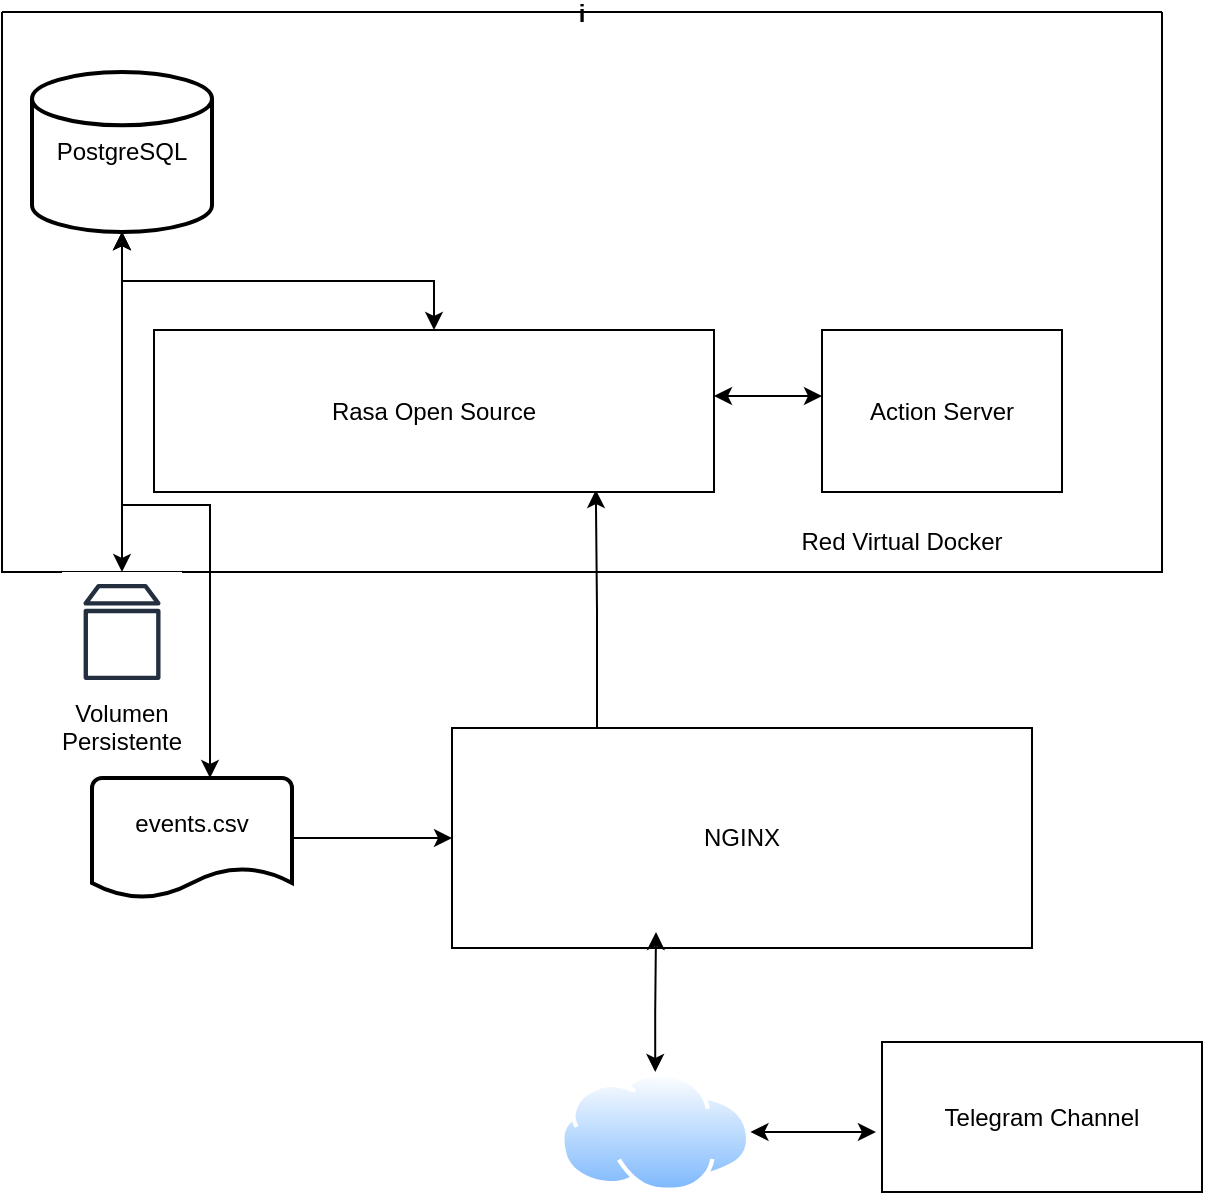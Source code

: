 <mxfile version="20.8.22" type="github">
  <diagram name="Page-1" id="qHd773pmfhCrxJTp6oCy">
    <mxGraphModel dx="1434" dy="718" grid="1" gridSize="10" guides="1" tooltips="1" connect="1" arrows="1" fold="1" page="1" pageScale="1" pageWidth="850" pageHeight="1100" math="0" shadow="0">
      <root>
        <mxCell id="0" />
        <mxCell id="1" parent="0" />
        <mxCell id="TlOcP1YvK-cGTRRSaQbj-1" style="edgeStyle=orthogonalEdgeStyle;rounded=0;orthogonalLoop=1;jettySize=auto;html=1;exitX=0.25;exitY=0;exitDx=0;exitDy=0;entryX=0.789;entryY=0.988;entryDx=0;entryDy=0;entryPerimeter=0;" edge="1" parent="1" source="o3UxUySIPo5IKs25dotd-6" target="o3UxUySIPo5IKs25dotd-5">
          <mxGeometry relative="1" as="geometry" />
        </mxCell>
        <mxCell id="o3UxUySIPo5IKs25dotd-6" value="NGINX" style="rounded=0;whiteSpace=wrap;html=1;" parent="1" vertex="1">
          <mxGeometry x="295" y="558" width="290" height="110" as="geometry" />
        </mxCell>
        <mxCell id="o3UxUySIPo5IKs25dotd-16" style="edgeStyle=orthogonalEdgeStyle;rounded=0;orthogonalLoop=1;jettySize=auto;html=1;startArrow=classic;startFill=1;" parent="1" source="o3UxUySIPo5IKs25dotd-12" edge="1">
          <mxGeometry relative="1" as="geometry">
            <mxPoint x="397" y="660" as="targetPoint" />
            <Array as="points">
              <mxPoint x="397" y="700" />
              <mxPoint x="397" y="700" />
            </Array>
          </mxGeometry>
        </mxCell>
        <mxCell id="TlOcP1YvK-cGTRRSaQbj-2" style="edgeStyle=orthogonalEdgeStyle;rounded=0;orthogonalLoop=1;jettySize=auto;html=1;exitX=1;exitY=0.5;exitDx=0;exitDy=0;entryX=-0.019;entryY=0.6;entryDx=0;entryDy=0;entryPerimeter=0;startArrow=classic;startFill=1;" edge="1" parent="1" source="o3UxUySIPo5IKs25dotd-12" target="o3UxUySIPo5IKs25dotd-13">
          <mxGeometry relative="1" as="geometry" />
        </mxCell>
        <mxCell id="o3UxUySIPo5IKs25dotd-12" value="" style="aspect=fixed;perimeter=ellipsePerimeter;html=1;align=center;shadow=0;dashed=0;spacingTop=3;image;image=img/lib/active_directory/internet_cloud.svg;" parent="1" vertex="1">
          <mxGeometry x="349" y="730" width="95.24" height="60" as="geometry" />
        </mxCell>
        <mxCell id="o3UxUySIPo5IKs25dotd-13" value="Telegram Channel" style="rounded=0;whiteSpace=wrap;html=1;" parent="1" vertex="1">
          <mxGeometry x="510" y="715" width="160" height="75" as="geometry" />
        </mxCell>
        <mxCell id="o3UxUySIPo5IKs25dotd-17" value="i" style="swimlane;startSize=0;" parent="1" vertex="1">
          <mxGeometry x="70" y="200" width="580" height="280" as="geometry">
            <mxRectangle x="60" y="200" width="50" height="40" as="alternateBounds" />
          </mxGeometry>
        </mxCell>
        <mxCell id="o3UxUySIPo5IKs25dotd-5" value="Rasa Open Source" style="rounded=0;whiteSpace=wrap;html=1;" parent="o3UxUySIPo5IKs25dotd-17" vertex="1">
          <mxGeometry x="76" y="159" width="280" height="81" as="geometry" />
        </mxCell>
        <mxCell id="o3UxUySIPo5IKs25dotd-18" value="" style="shape=image;html=1;verticalAlign=top;verticalLabelPosition=bottom;labelBackgroundColor=#ffffff;imageAspect=0;aspect=fixed;image=https://cdn1.iconfinder.com/data/icons/unicons-line-vol-3/24/docker-128.png" parent="o3UxUySIPo5IKs25dotd-17" vertex="1">
          <mxGeometry x="330" y="214" width="20" height="20" as="geometry" />
        </mxCell>
        <mxCell id="o3UxUySIPo5IKs25dotd-10" value="Action Server" style="rounded=0;whiteSpace=wrap;html=1;" parent="o3UxUySIPo5IKs25dotd-17" vertex="1">
          <mxGeometry x="410" y="159" width="120" height="81" as="geometry" />
        </mxCell>
        <mxCell id="o3UxUySIPo5IKs25dotd-11" style="edgeStyle=orthogonalEdgeStyle;rounded=0;orthogonalLoop=1;jettySize=auto;html=1;entryX=1;entryY=0.407;entryDx=0;entryDy=0;entryPerimeter=0;startArrow=classic;startFill=1;" parent="o3UxUySIPo5IKs25dotd-17" source="o3UxUySIPo5IKs25dotd-10" target="o3UxUySIPo5IKs25dotd-5" edge="1">
          <mxGeometry relative="1" as="geometry">
            <Array as="points">
              <mxPoint x="370" y="192" />
              <mxPoint x="370" y="192" />
            </Array>
          </mxGeometry>
        </mxCell>
        <mxCell id="o3UxUySIPo5IKs25dotd-19" value="" style="shape=image;html=1;verticalAlign=top;verticalLabelPosition=bottom;labelBackgroundColor=#ffffff;imageAspect=0;aspect=fixed;image=https://cdn1.iconfinder.com/data/icons/unicons-line-vol-3/24/docker-128.png" parent="o3UxUySIPo5IKs25dotd-17" vertex="1">
          <mxGeometry x="500" y="220" width="20" height="20" as="geometry" />
        </mxCell>
        <mxCell id="o3UxUySIPo5IKs25dotd-28" value="&lt;div&gt;Red Virtual Docker&lt;br&gt;&lt;/div&gt;" style="text;html=1;strokeColor=none;fillColor=none;align=center;verticalAlign=middle;whiteSpace=wrap;rounded=0;" parent="o3UxUySIPo5IKs25dotd-17" vertex="1">
          <mxGeometry x="380" y="250" width="140" height="30" as="geometry" />
        </mxCell>
        <mxCell id="o3UxUySIPo5IKs25dotd-1" value="PostgreSQL" style="strokeWidth=2;html=1;shape=mxgraph.flowchart.database;whiteSpace=wrap;" parent="o3UxUySIPo5IKs25dotd-17" vertex="1">
          <mxGeometry x="15" y="30" width="90" height="80" as="geometry" />
        </mxCell>
        <mxCell id="o3UxUySIPo5IKs25dotd-9" style="edgeStyle=orthogonalEdgeStyle;rounded=0;orthogonalLoop=1;jettySize=auto;html=1;entryX=0.5;entryY=1;entryDx=0;entryDy=0;entryPerimeter=0;startArrow=classic;startFill=1;" parent="o3UxUySIPo5IKs25dotd-17" source="o3UxUySIPo5IKs25dotd-5" target="o3UxUySIPo5IKs25dotd-1" edge="1">
          <mxGeometry relative="1" as="geometry" />
        </mxCell>
        <mxCell id="o3UxUySIPo5IKs25dotd-21" value="" style="shape=image;html=1;verticalAlign=top;verticalLabelPosition=bottom;labelBackgroundColor=#ffffff;imageAspect=0;aspect=fixed;image=https://cdn1.iconfinder.com/data/icons/unicons-line-vol-3/24/docker-128.png" parent="o3UxUySIPo5IKs25dotd-17" vertex="1">
          <mxGeometry x="76" y="80" width="20" height="20" as="geometry" />
        </mxCell>
        <mxCell id="o3UxUySIPo5IKs25dotd-23" value="" style="edgeStyle=orthogonalEdgeStyle;rounded=0;orthogonalLoop=1;jettySize=auto;html=1;startArrow=classic;startFill=1;" parent="1" source="o3UxUySIPo5IKs25dotd-22" target="o3UxUySIPo5IKs25dotd-1" edge="1">
          <mxGeometry relative="1" as="geometry" />
        </mxCell>
        <mxCell id="o3UxUySIPo5IKs25dotd-22" value="" style="sketch=0;outlineConnect=0;fontColor=#232F3E;gradientColor=none;strokeColor=#232F3E;fillColor=#ffffff;dashed=0;verticalLabelPosition=bottom;verticalAlign=top;align=center;html=1;fontSize=12;fontStyle=0;aspect=fixed;shape=mxgraph.aws4.resourceIcon;resIcon=mxgraph.aws4.volume;" parent="1" vertex="1">
          <mxGeometry x="100" y="480" width="60" height="60" as="geometry" />
        </mxCell>
        <mxCell id="o3UxUySIPo5IKs25dotd-25" value="&lt;div&gt;Volumen Persistente&lt;/div&gt;&lt;div&gt;&lt;br&gt;&lt;/div&gt;" style="text;html=1;strokeColor=none;fillColor=none;align=center;verticalAlign=middle;whiteSpace=wrap;rounded=0;" parent="1" vertex="1">
          <mxGeometry x="100" y="550" width="60" height="30" as="geometry" />
        </mxCell>
        <mxCell id="o3UxUySIPo5IKs25dotd-31" value="" style="edgeStyle=orthogonalEdgeStyle;rounded=0;orthogonalLoop=1;jettySize=auto;html=1;startArrow=none;startFill=0;" parent="1" source="o3UxUySIPo5IKs25dotd-27" target="o3UxUySIPo5IKs25dotd-6" edge="1">
          <mxGeometry relative="1" as="geometry" />
        </mxCell>
        <mxCell id="o3UxUySIPo5IKs25dotd-27" value="&lt;div&gt;events.csv&lt;/div&gt;&lt;div&gt;&lt;br&gt;&lt;/div&gt;" style="strokeWidth=2;html=1;shape=mxgraph.flowchart.document2;whiteSpace=wrap;size=0.25;" parent="1" vertex="1">
          <mxGeometry x="115" y="583" width="100" height="60" as="geometry" />
        </mxCell>
        <mxCell id="o3UxUySIPo5IKs25dotd-30" style="edgeStyle=orthogonalEdgeStyle;rounded=0;orthogonalLoop=1;jettySize=auto;html=1;entryX=0.59;entryY=0;entryDx=0;entryDy=0;entryPerimeter=0;startArrow=classic;startFill=1;" parent="1" source="o3UxUySIPo5IKs25dotd-1" target="o3UxUySIPo5IKs25dotd-27" edge="1">
          <mxGeometry relative="1" as="geometry" />
        </mxCell>
      </root>
    </mxGraphModel>
  </diagram>
</mxfile>
